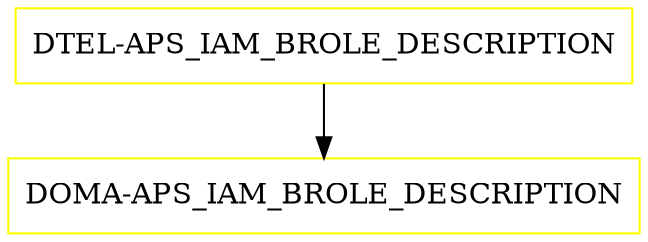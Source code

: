 digraph G {
  "DTEL-APS_IAM_BROLE_DESCRIPTION" [shape=box,color=yellow];
  "DOMA-APS_IAM_BROLE_DESCRIPTION" [shape=box,color=yellow,URL="./DOMA_APS_IAM_BROLE_DESCRIPTION.html"];
  "DTEL-APS_IAM_BROLE_DESCRIPTION" -> "DOMA-APS_IAM_BROLE_DESCRIPTION";
}
